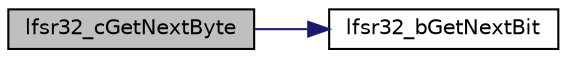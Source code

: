 digraph "lfsr32_cGetNextByte"
{
 // INTERACTIVE_SVG=YES
 // LATEX_PDF_SIZE
  bgcolor="transparent";
  edge [fontname="Helvetica",fontsize="10",labelfontname="Helvetica",labelfontsize="10"];
  node [fontname="Helvetica",fontsize="10",shape=record];
  rankdir="LR";
  Node1 [label="lfsr32_cGetNextByte",height=0.2,width=0.4,color="black", fillcolor="grey75", style="filled", fontcolor="black",tooltip="Get the next byte in the LFSR32 pseudo random binary sequence."];
  Node1 -> Node2 [color="midnightblue",fontsize="10",style="solid",fontname="Helvetica"];
  Node2 [label="lfsr32_bGetNextBit",height=0.2,width=0.4,color="black",URL="$lfsr_8c.html#a8707278949b959bb80efb5eac123b072",tooltip="Get the next bit in the LFSR32 pseudo random binary sequence."];
}
